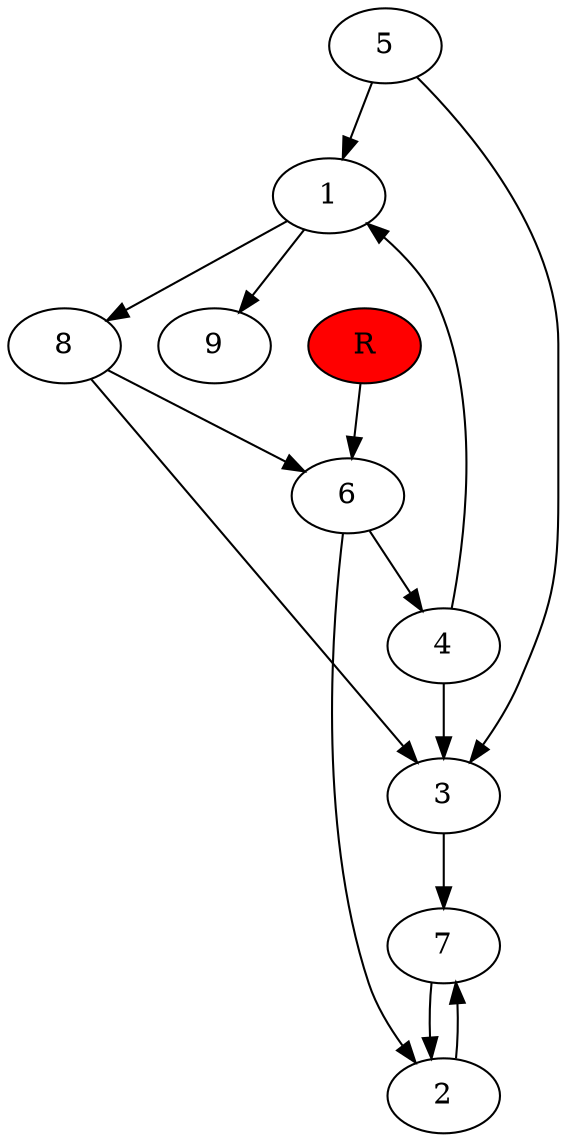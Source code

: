 digraph prb24969 {
	1
	2
	3
	4
	5
	6
	7
	8
	R [fillcolor="#ff0000" style=filled]
	1 -> 8
	1 -> 9
	2 -> 7
	3 -> 7
	4 -> 1
	4 -> 3
	5 -> 1
	5 -> 3
	6 -> 2
	6 -> 4
	7 -> 2
	8 -> 3
	8 -> 6
	R -> 6
}
